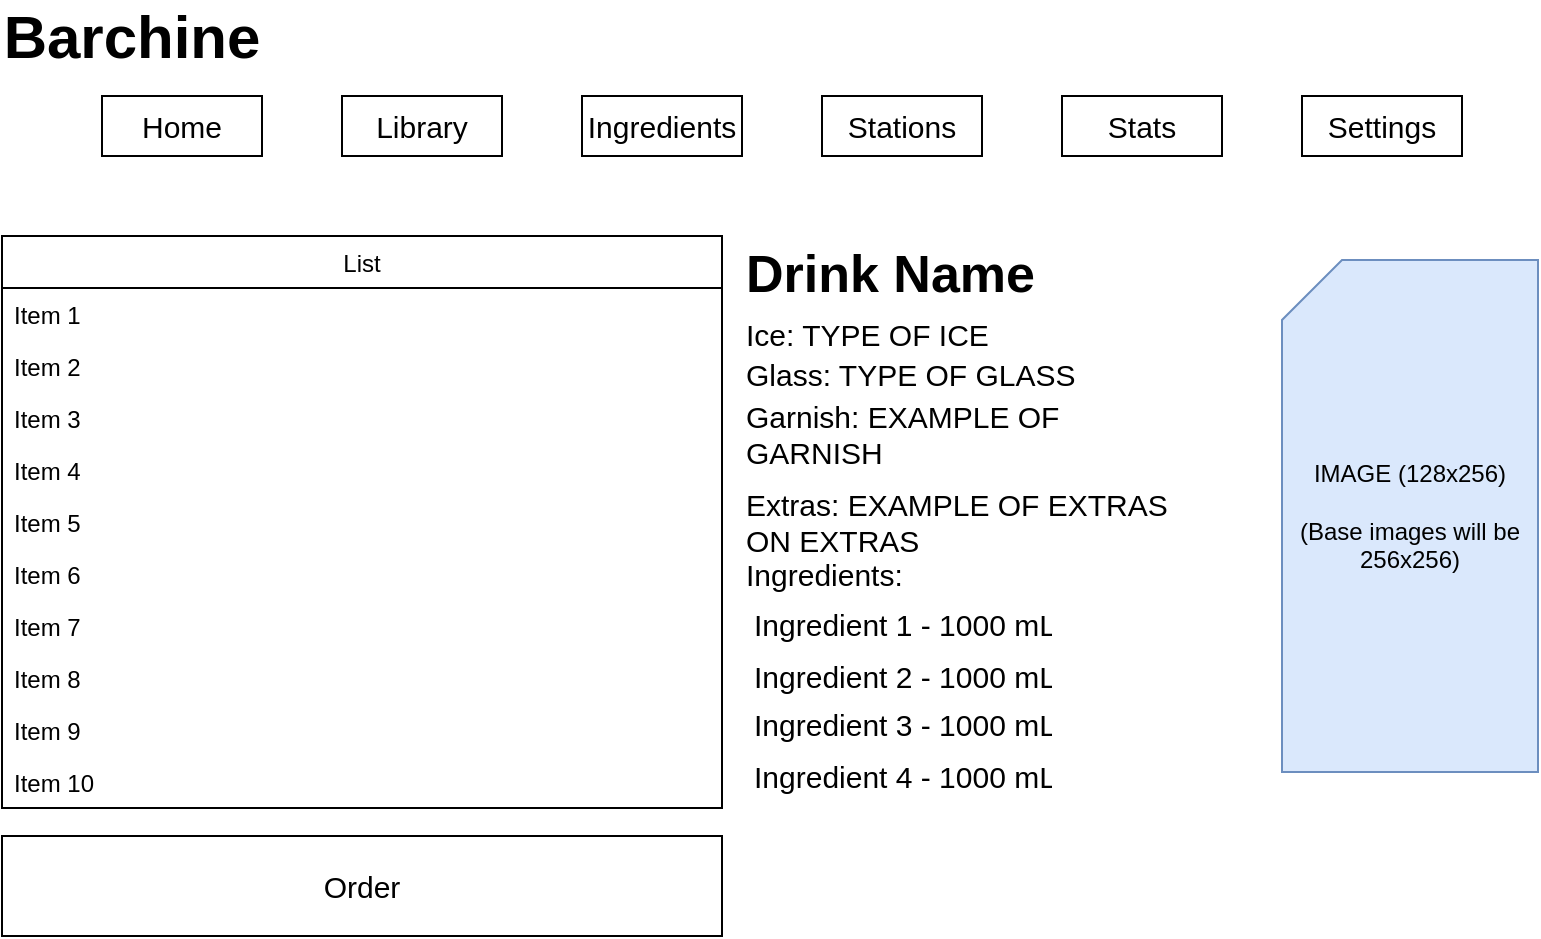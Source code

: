 <mxfile version="12.7.9" type="device" pages="6"><diagram id="kwcYYlRYxVOpN1NC4Rxg" name="Home"><mxGraphModel dx="1408" dy="748" grid="1" gridSize="10" guides="1" tooltips="1" connect="1" arrows="1" fold="1" page="1" pageScale="1" pageWidth="800" pageHeight="480" math="0" shadow="0"><root><mxCell id="0"/><mxCell id="1" parent="0"/><mxCell id="BrBzR4YDBDkdJFky6tnP-1" value="&lt;font style=&quot;font-size: 30px&quot;&gt;&lt;b&gt;Barchine&lt;/b&gt;&lt;/font&gt;" style="text;html=1;strokeColor=none;fillColor=none;align=center;verticalAlign=middle;whiteSpace=wrap;rounded=0;" parent="1" vertex="1"><mxGeometry x="50" y="10" width="50" height="20" as="geometry"/></mxCell><mxCell id="BrBzR4YDBDkdJFky6tnP-3" value="List" style="swimlane;fontStyle=0;childLayout=stackLayout;horizontal=1;startSize=26;fillColor=none;horizontalStack=0;resizeParent=1;resizeParentMax=0;resizeLast=0;collapsible=1;marginBottom=0;swimlaneFillColor=none;align=center;" parent="1" vertex="1"><mxGeometry x="10" y="120" width="360" height="286" as="geometry"/></mxCell><mxCell id="BrBzR4YDBDkdJFky6tnP-4" value="Item 1" style="text;strokeColor=none;fillColor=none;align=left;verticalAlign=top;spacingLeft=4;spacingRight=4;overflow=hidden;rotatable=0;points=[[0,0.5],[1,0.5]];portConstraint=eastwest;" parent="BrBzR4YDBDkdJFky6tnP-3" vertex="1"><mxGeometry y="26" width="360" height="26" as="geometry"/></mxCell><mxCell id="BrBzR4YDBDkdJFky6tnP-5" value="Item 2" style="text;strokeColor=none;fillColor=none;align=left;verticalAlign=top;spacingLeft=4;spacingRight=4;overflow=hidden;rotatable=0;points=[[0,0.5],[1,0.5]];portConstraint=eastwest;" parent="BrBzR4YDBDkdJFky6tnP-3" vertex="1"><mxGeometry y="52" width="360" height="26" as="geometry"/></mxCell><mxCell id="BrBzR4YDBDkdJFky6tnP-6" value="Item 3" style="text;strokeColor=none;fillColor=none;align=left;verticalAlign=top;spacingLeft=4;spacingRight=4;overflow=hidden;rotatable=0;points=[[0,0.5],[1,0.5]];portConstraint=eastwest;" parent="BrBzR4YDBDkdJFky6tnP-3" vertex="1"><mxGeometry y="78" width="360" height="26" as="geometry"/></mxCell><mxCell id="BrBzR4YDBDkdJFky6tnP-20" value="Item 4&#10;" style="text;strokeColor=none;fillColor=none;align=left;verticalAlign=top;spacingLeft=4;spacingRight=4;overflow=hidden;rotatable=0;points=[[0,0.5],[1,0.5]];portConstraint=eastwest;" parent="BrBzR4YDBDkdJFky6tnP-3" vertex="1"><mxGeometry y="104" width="360" height="26" as="geometry"/></mxCell><mxCell id="BrBzR4YDBDkdJFky6tnP-21" value="Item 5" style="text;strokeColor=none;fillColor=none;align=left;verticalAlign=top;spacingLeft=4;spacingRight=4;overflow=hidden;rotatable=0;points=[[0,0.5],[1,0.5]];portConstraint=eastwest;" parent="BrBzR4YDBDkdJFky6tnP-3" vertex="1"><mxGeometry y="130" width="360" height="26" as="geometry"/></mxCell><mxCell id="BrBzR4YDBDkdJFky6tnP-19" value="Item 6" style="text;strokeColor=none;fillColor=none;align=left;verticalAlign=top;spacingLeft=4;spacingRight=4;overflow=hidden;rotatable=0;points=[[0,0.5],[1,0.5]];portConstraint=eastwest;" parent="BrBzR4YDBDkdJFky6tnP-3" vertex="1"><mxGeometry y="156" width="360" height="26" as="geometry"/></mxCell><mxCell id="BrBzR4YDBDkdJFky6tnP-22" value="Item 7" style="text;strokeColor=none;fillColor=none;align=left;verticalAlign=top;spacingLeft=4;spacingRight=4;overflow=hidden;rotatable=0;points=[[0,0.5],[1,0.5]];portConstraint=eastwest;" parent="BrBzR4YDBDkdJFky6tnP-3" vertex="1"><mxGeometry y="182" width="360" height="26" as="geometry"/></mxCell><mxCell id="BrBzR4YDBDkdJFky6tnP-23" value="Item 8" style="text;strokeColor=none;fillColor=none;align=left;verticalAlign=top;spacingLeft=4;spacingRight=4;overflow=hidden;rotatable=0;points=[[0,0.5],[1,0.5]];portConstraint=eastwest;" parent="BrBzR4YDBDkdJFky6tnP-3" vertex="1"><mxGeometry y="208" width="360" height="26" as="geometry"/></mxCell><mxCell id="BrBzR4YDBDkdJFky6tnP-24" value="Item 9" style="text;strokeColor=none;fillColor=none;align=left;verticalAlign=top;spacingLeft=4;spacingRight=4;overflow=hidden;rotatable=0;points=[[0,0.5],[1,0.5]];portConstraint=eastwest;" parent="BrBzR4YDBDkdJFky6tnP-3" vertex="1"><mxGeometry y="234" width="360" height="26" as="geometry"/></mxCell><mxCell id="BrBzR4YDBDkdJFky6tnP-25" value="Item 10" style="text;strokeColor=none;fillColor=none;align=left;verticalAlign=top;spacingLeft=4;spacingRight=4;overflow=hidden;rotatable=0;points=[[0,0.5],[1,0.5]];portConstraint=eastwest;" parent="BrBzR4YDBDkdJFky6tnP-3" vertex="1"><mxGeometry y="260" width="360" height="26" as="geometry"/></mxCell><mxCell id="BrBzR4YDBDkdJFky6tnP-8" value="&lt;font style=&quot;font-size: 15px&quot;&gt;Home&lt;/font&gt;" style="rounded=0;whiteSpace=wrap;html=1;fillColor=none;" parent="1" vertex="1"><mxGeometry x="60" y="50" width="80" height="30" as="geometry"/></mxCell><mxCell id="BrBzR4YDBDkdJFky6tnP-9" value="&lt;font style=&quot;font-size: 15px&quot;&gt;Library&lt;/font&gt;" style="rounded=0;whiteSpace=wrap;html=1;fillColor=none;" parent="1" vertex="1"><mxGeometry x="180" y="50" width="80" height="30" as="geometry"/></mxCell><mxCell id="BrBzR4YDBDkdJFky6tnP-10" value="&lt;font style=&quot;font-size: 15px&quot;&gt;Ingredients&lt;/font&gt;" style="rounded=0;whiteSpace=wrap;html=1;fillColor=none;" parent="1" vertex="1"><mxGeometry x="300" y="50" width="80" height="30" as="geometry"/></mxCell><mxCell id="BrBzR4YDBDkdJFky6tnP-14" value="&lt;font style=&quot;font-size: 15px&quot;&gt;Stations&lt;/font&gt;" style="rounded=0;whiteSpace=wrap;html=1;fillColor=none;" parent="1" vertex="1"><mxGeometry x="420" y="50" width="80" height="30" as="geometry"/></mxCell><mxCell id="BrBzR4YDBDkdJFky6tnP-15" value="&lt;font style=&quot;font-size: 15px&quot;&gt;Stats&lt;/font&gt;" style="rounded=0;whiteSpace=wrap;html=1;fillColor=none;" parent="1" vertex="1"><mxGeometry x="540" y="50" width="80" height="30" as="geometry"/></mxCell><mxCell id="BrBzR4YDBDkdJFky6tnP-16" value="&lt;font style=&quot;font-size: 15px&quot;&gt;Settings&lt;/font&gt;" style="rounded=0;whiteSpace=wrap;html=1;fillColor=none;" parent="1" vertex="1"><mxGeometry x="660" y="50" width="80" height="30" as="geometry"/></mxCell><mxCell id="FBGaNypvfCxiwVaECZKx-1" value="IMAGE (128x256)&lt;br&gt;&lt;br&gt;(Base images will be 256x256)" style="shape=card;whiteSpace=wrap;html=1;fillColor=#dae8fc;align=center;strokeColor=#6c8ebf;" parent="1" vertex="1"><mxGeometry x="650" y="132" width="128" height="256" as="geometry"/></mxCell><mxCell id="FBGaNypvfCxiwVaECZKx-3" value="&lt;font size=&quot;1&quot;&gt;&lt;b style=&quot;font-size: 26px&quot;&gt;Drink Name&lt;/b&gt;&lt;/font&gt;" style="text;html=1;strokeColor=none;fillColor=none;align=left;verticalAlign=middle;whiteSpace=wrap;rounded=0;" parent="1" vertex="1"><mxGeometry x="380" y="119" width="230" height="40" as="geometry"/></mxCell><mxCell id="FBGaNypvfCxiwVaECZKx-5" value="&lt;font style=&quot;font-size: 15px&quot;&gt;Ice: TYPE OF ICE&lt;/font&gt;" style="text;html=1;strokeColor=none;fillColor=none;align=left;verticalAlign=middle;whiteSpace=wrap;rounded=0;" parent="1" vertex="1"><mxGeometry x="380" y="159" width="190" height="20" as="geometry"/></mxCell><mxCell id="FBGaNypvfCxiwVaECZKx-7" value="&lt;font style=&quot;font-size: 15px&quot;&gt;Glass: TYPE OF GLASS&lt;/font&gt;" style="text;html=1;strokeColor=none;fillColor=none;align=left;verticalAlign=middle;whiteSpace=wrap;rounded=0;" parent="1" vertex="1"><mxGeometry x="380" y="179" width="230" height="20" as="geometry"/></mxCell><mxCell id="FBGaNypvfCxiwVaECZKx-8" value="&lt;font style=&quot;font-size: 15px&quot;&gt;Garnish: EXAMPLE OF GARNISH&lt;/font&gt;" style="text;html=1;strokeColor=none;fillColor=none;align=left;verticalAlign=middle;whiteSpace=wrap;rounded=0;" parent="1" vertex="1"><mxGeometry x="380" y="199" width="230" height="40" as="geometry"/></mxCell><mxCell id="FBGaNypvfCxiwVaECZKx-9" value="&lt;font style=&quot;font-size: 15px&quot;&gt;Extras: EXAMPLE OF EXTRAS&lt;br&gt;ON EXTRAS&lt;/font&gt;" style="text;html=1;align=left;" parent="1" vertex="1"><mxGeometry x="380" y="239" width="230" height="40" as="geometry"/></mxCell><mxCell id="8t6kq8XqCbueYNIdNaoL-1" value="&lt;font style=&quot;font-size: 15px&quot;&gt;Ingredients:&lt;/font&gt;" style="text;html=1;strokeColor=none;fillColor=none;align=left;verticalAlign=middle;whiteSpace=wrap;rounded=0;" parent="1" vertex="1"><mxGeometry x="380" y="279" width="120" height="20" as="geometry"/></mxCell><mxCell id="8t6kq8XqCbueYNIdNaoL-3" value="Ingredient 1 - 1000 mL" style="text;strokeColor=none;fillColor=none;align=left;verticalAlign=top;spacingLeft=4;spacingRight=4;overflow=hidden;rotatable=0;points=[[0,0.5],[1,0.5]];portConstraint=eastwest;fontSize=15;" parent="1" vertex="1"><mxGeometry x="380" y="299" width="160" height="26" as="geometry"/></mxCell><mxCell id="8t6kq8XqCbueYNIdNaoL-4" value="Ingredient 2 - 1000 mL" style="text;strokeColor=none;fillColor=none;align=left;verticalAlign=top;spacingLeft=4;spacingRight=4;overflow=hidden;rotatable=0;points=[[0,0.5],[1,0.5]];portConstraint=eastwest;fontSize=15;" parent="1" vertex="1"><mxGeometry x="380" y="325" width="160" height="26" as="geometry"/></mxCell><mxCell id="8t6kq8XqCbueYNIdNaoL-5" value="Ingredient 3 - 1000 mL" style="text;strokeColor=none;fillColor=none;align=left;verticalAlign=top;spacingLeft=4;spacingRight=4;overflow=hidden;rotatable=0;points=[[0,0.5],[1,0.5]];portConstraint=eastwest;fontSize=15;" parent="1" vertex="1"><mxGeometry x="380" y="349" width="160" height="26" as="geometry"/></mxCell><mxCell id="8t6kq8XqCbueYNIdNaoL-6" value="Ingredient 4 - 1000 mL" style="text;strokeColor=none;fillColor=none;align=left;verticalAlign=top;spacingLeft=4;spacingRight=4;overflow=hidden;rotatable=0;points=[[0,0.5],[1,0.5]];portConstraint=eastwest;fontSize=15;" parent="1" vertex="1"><mxGeometry x="380" y="375" width="160" height="26" as="geometry"/></mxCell><mxCell id="vg3W8H2SAMMJJv4kiuxV-1" value="&lt;font style=&quot;font-size: 15px&quot;&gt;Order&lt;/font&gt;" style="rounded=0;whiteSpace=wrap;html=1;fillColor=none;" vertex="1" parent="1"><mxGeometry x="10" y="420" width="360" height="50" as="geometry"/></mxCell></root></mxGraphModel></diagram><diagram name="Library" id="1JJeOGKTETN2ur-HUY-M"><mxGraphModel dx="1408" dy="748" grid="1" gridSize="10" guides="1" tooltips="1" connect="1" arrows="1" fold="1" page="1" pageScale="1" pageWidth="800" pageHeight="480" math="0" shadow="0"><root><mxCell id="rVrvOA7Yu-DgCyuyiEMi-0"/><mxCell id="rVrvOA7Yu-DgCyuyiEMi-1" parent="rVrvOA7Yu-DgCyuyiEMi-0"/><mxCell id="rVrvOA7Yu-DgCyuyiEMi-2" value="&lt;font style=&quot;font-size: 30px&quot;&gt;&lt;b&gt;Barchine&lt;/b&gt;&lt;/font&gt;" style="text;html=1;strokeColor=none;fillColor=none;align=center;verticalAlign=middle;whiteSpace=wrap;rounded=0;" parent="rVrvOA7Yu-DgCyuyiEMi-1" vertex="1"><mxGeometry x="50" y="10" width="40" height="20" as="geometry"/></mxCell><mxCell id="rVrvOA7Yu-DgCyuyiEMi-14" value="HOME" style="rounded=0;whiteSpace=wrap;html=1;fillColor=none;" parent="rVrvOA7Yu-DgCyuyiEMi-1" vertex="1"><mxGeometry x="60" y="50" width="80" height="30" as="geometry"/></mxCell><mxCell id="rVrvOA7Yu-DgCyuyiEMi-15" value="Library" style="rounded=0;whiteSpace=wrap;html=1;fillColor=none;" parent="rVrvOA7Yu-DgCyuyiEMi-1" vertex="1"><mxGeometry x="180" y="50" width="80" height="30" as="geometry"/></mxCell><mxCell id="rVrvOA7Yu-DgCyuyiEMi-16" value="Ingredients" style="rounded=0;whiteSpace=wrap;html=1;fillColor=none;" parent="rVrvOA7Yu-DgCyuyiEMi-1" vertex="1"><mxGeometry x="300" y="50" width="80" height="30" as="geometry"/></mxCell><mxCell id="rVrvOA7Yu-DgCyuyiEMi-17" value="Stations" style="rounded=0;whiteSpace=wrap;html=1;fillColor=none;" parent="rVrvOA7Yu-DgCyuyiEMi-1" vertex="1"><mxGeometry x="420" y="50" width="80" height="30" as="geometry"/></mxCell><mxCell id="rVrvOA7Yu-DgCyuyiEMi-18" value="Stats" style="rounded=0;whiteSpace=wrap;html=1;fillColor=none;" parent="rVrvOA7Yu-DgCyuyiEMi-1" vertex="1"><mxGeometry x="540" y="50" width="80" height="30" as="geometry"/></mxCell><mxCell id="rVrvOA7Yu-DgCyuyiEMi-19" value="Settings" style="rounded=0;whiteSpace=wrap;html=1;fillColor=none;" parent="rVrvOA7Yu-DgCyuyiEMi-1" vertex="1"><mxGeometry x="660" y="50" width="80" height="30" as="geometry"/></mxCell><mxCell id="vHeAbhznCtn1NDQPOR8C-0" value="List" style="swimlane;fontStyle=0;childLayout=stackLayout;horizontal=1;startSize=26;fillColor=none;horizontalStack=0;resizeParent=1;resizeParentMax=0;resizeLast=0;collapsible=1;marginBottom=0;swimlaneFillColor=none;align=center;" vertex="1" parent="rVrvOA7Yu-DgCyuyiEMi-1"><mxGeometry x="10" y="120" width="360" height="286" as="geometry"/></mxCell><mxCell id="vHeAbhznCtn1NDQPOR8C-1" value="Item 1" style="text;strokeColor=none;fillColor=none;align=left;verticalAlign=top;spacingLeft=4;spacingRight=4;overflow=hidden;rotatable=0;points=[[0,0.5],[1,0.5]];portConstraint=eastwest;" vertex="1" parent="vHeAbhznCtn1NDQPOR8C-0"><mxGeometry y="26" width="360" height="26" as="geometry"/></mxCell><mxCell id="vHeAbhznCtn1NDQPOR8C-2" value="Item 2" style="text;strokeColor=none;fillColor=none;align=left;verticalAlign=top;spacingLeft=4;spacingRight=4;overflow=hidden;rotatable=0;points=[[0,0.5],[1,0.5]];portConstraint=eastwest;" vertex="1" parent="vHeAbhznCtn1NDQPOR8C-0"><mxGeometry y="52" width="360" height="26" as="geometry"/></mxCell><mxCell id="vHeAbhznCtn1NDQPOR8C-3" value="Item 3" style="text;strokeColor=none;fillColor=none;align=left;verticalAlign=top;spacingLeft=4;spacingRight=4;overflow=hidden;rotatable=0;points=[[0,0.5],[1,0.5]];portConstraint=eastwest;" vertex="1" parent="vHeAbhznCtn1NDQPOR8C-0"><mxGeometry y="78" width="360" height="26" as="geometry"/></mxCell><mxCell id="vHeAbhznCtn1NDQPOR8C-4" value="Item 4&#10;" style="text;strokeColor=none;fillColor=none;align=left;verticalAlign=top;spacingLeft=4;spacingRight=4;overflow=hidden;rotatable=0;points=[[0,0.5],[1,0.5]];portConstraint=eastwest;" vertex="1" parent="vHeAbhznCtn1NDQPOR8C-0"><mxGeometry y="104" width="360" height="26" as="geometry"/></mxCell><mxCell id="vHeAbhznCtn1NDQPOR8C-5" value="Item 5" style="text;strokeColor=none;fillColor=none;align=left;verticalAlign=top;spacingLeft=4;spacingRight=4;overflow=hidden;rotatable=0;points=[[0,0.5],[1,0.5]];portConstraint=eastwest;" vertex="1" parent="vHeAbhznCtn1NDQPOR8C-0"><mxGeometry y="130" width="360" height="26" as="geometry"/></mxCell><mxCell id="vHeAbhznCtn1NDQPOR8C-6" value="Item 6" style="text;strokeColor=none;fillColor=none;align=left;verticalAlign=top;spacingLeft=4;spacingRight=4;overflow=hidden;rotatable=0;points=[[0,0.5],[1,0.5]];portConstraint=eastwest;" vertex="1" parent="vHeAbhznCtn1NDQPOR8C-0"><mxGeometry y="156" width="360" height="26" as="geometry"/></mxCell><mxCell id="vHeAbhznCtn1NDQPOR8C-7" value="Item 7" style="text;strokeColor=none;fillColor=none;align=left;verticalAlign=top;spacingLeft=4;spacingRight=4;overflow=hidden;rotatable=0;points=[[0,0.5],[1,0.5]];portConstraint=eastwest;" vertex="1" parent="vHeAbhznCtn1NDQPOR8C-0"><mxGeometry y="182" width="360" height="26" as="geometry"/></mxCell><mxCell id="vHeAbhznCtn1NDQPOR8C-8" value="Item 8" style="text;strokeColor=none;fillColor=none;align=left;verticalAlign=top;spacingLeft=4;spacingRight=4;overflow=hidden;rotatable=0;points=[[0,0.5],[1,0.5]];portConstraint=eastwest;" vertex="1" parent="vHeAbhznCtn1NDQPOR8C-0"><mxGeometry y="208" width="360" height="26" as="geometry"/></mxCell><mxCell id="vHeAbhznCtn1NDQPOR8C-9" value="Item 9" style="text;strokeColor=none;fillColor=none;align=left;verticalAlign=top;spacingLeft=4;spacingRight=4;overflow=hidden;rotatable=0;points=[[0,0.5],[1,0.5]];portConstraint=eastwest;" vertex="1" parent="vHeAbhznCtn1NDQPOR8C-0"><mxGeometry y="234" width="360" height="26" as="geometry"/></mxCell><mxCell id="vHeAbhznCtn1NDQPOR8C-10" value="Item 10" style="text;strokeColor=none;fillColor=none;align=left;verticalAlign=top;spacingLeft=4;spacingRight=4;overflow=hidden;rotatable=0;points=[[0,0.5],[1,0.5]];portConstraint=eastwest;" vertex="1" parent="vHeAbhznCtn1NDQPOR8C-0"><mxGeometry y="260" width="360" height="26" as="geometry"/></mxCell><mxCell id="zpeqRBucw9gMB3qGu5f5-0" value="IMAGE (128x256)&lt;br&gt;&lt;br&gt;(Base images will be 256x256)" style="shape=card;whiteSpace=wrap;html=1;fillColor=#dae8fc;align=center;strokeColor=#6c8ebf;" vertex="1" parent="rVrvOA7Yu-DgCyuyiEMi-1"><mxGeometry x="650" y="132" width="128" height="256" as="geometry"/></mxCell><mxCell id="zpeqRBucw9gMB3qGu5f5-1" value="&lt;font size=&quot;1&quot;&gt;&lt;b style=&quot;font-size: 26px&quot;&gt;Drink Name&lt;/b&gt;&lt;/font&gt;" style="text;html=1;strokeColor=none;fillColor=none;align=left;verticalAlign=middle;whiteSpace=wrap;rounded=0;" vertex="1" parent="rVrvOA7Yu-DgCyuyiEMi-1"><mxGeometry x="380" y="119" width="230" height="40" as="geometry"/></mxCell><mxCell id="zpeqRBucw9gMB3qGu5f5-2" value="&lt;font style=&quot;font-size: 15px&quot;&gt;Ice: TYPE OF ICE&lt;/font&gt;" style="text;html=1;strokeColor=none;fillColor=none;align=left;verticalAlign=middle;whiteSpace=wrap;rounded=0;" vertex="1" parent="rVrvOA7Yu-DgCyuyiEMi-1"><mxGeometry x="380" y="159" width="190" height="20" as="geometry"/></mxCell><mxCell id="zpeqRBucw9gMB3qGu5f5-3" value="&lt;font style=&quot;font-size: 15px&quot;&gt;Glass: TYPE OF GLASS&lt;/font&gt;" style="text;html=1;strokeColor=none;fillColor=none;align=left;verticalAlign=middle;whiteSpace=wrap;rounded=0;" vertex="1" parent="rVrvOA7Yu-DgCyuyiEMi-1"><mxGeometry x="380" y="179" width="230" height="20" as="geometry"/></mxCell><mxCell id="zpeqRBucw9gMB3qGu5f5-4" value="&lt;font style=&quot;font-size: 15px&quot;&gt;Garnish: EXAMPLE OF GARNISH&lt;/font&gt;" style="text;html=1;strokeColor=none;fillColor=none;align=left;verticalAlign=middle;whiteSpace=wrap;rounded=0;" vertex="1" parent="rVrvOA7Yu-DgCyuyiEMi-1"><mxGeometry x="380" y="199" width="230" height="40" as="geometry"/></mxCell><mxCell id="zpeqRBucw9gMB3qGu5f5-5" value="&lt;font style=&quot;font-size: 15px&quot;&gt;Extras: EXAMPLE OF EXTRAS&lt;br&gt;ON EXTRAS&lt;/font&gt;" style="text;html=1;align=left;" vertex="1" parent="rVrvOA7Yu-DgCyuyiEMi-1"><mxGeometry x="380" y="239" width="230" height="40" as="geometry"/></mxCell><mxCell id="zpeqRBucw9gMB3qGu5f5-6" value="&lt;font style=&quot;font-size: 15px&quot;&gt;Ingredients:&lt;/font&gt;" style="text;html=1;strokeColor=none;fillColor=none;align=left;verticalAlign=middle;whiteSpace=wrap;rounded=0;" vertex="1" parent="rVrvOA7Yu-DgCyuyiEMi-1"><mxGeometry x="380" y="279" width="120" height="20" as="geometry"/></mxCell><mxCell id="zpeqRBucw9gMB3qGu5f5-7" value="Ingredient 1 - 1000 mL" style="text;strokeColor=none;fillColor=none;align=left;verticalAlign=top;spacingLeft=4;spacingRight=4;overflow=hidden;rotatable=0;points=[[0,0.5],[1,0.5]];portConstraint=eastwest;fontSize=15;" vertex="1" parent="rVrvOA7Yu-DgCyuyiEMi-1"><mxGeometry x="380" y="299" width="160" height="26" as="geometry"/></mxCell><mxCell id="zpeqRBucw9gMB3qGu5f5-8" value="Ingredient 2 - 1000 mL" style="text;strokeColor=none;fillColor=none;align=left;verticalAlign=top;spacingLeft=4;spacingRight=4;overflow=hidden;rotatable=0;points=[[0,0.5],[1,0.5]];portConstraint=eastwest;fontSize=15;" vertex="1" parent="rVrvOA7Yu-DgCyuyiEMi-1"><mxGeometry x="380" y="325" width="160" height="26" as="geometry"/></mxCell><mxCell id="zpeqRBucw9gMB3qGu5f5-9" value="Ingredient 3 - 1000 mL" style="text;strokeColor=none;fillColor=none;align=left;verticalAlign=top;spacingLeft=4;spacingRight=4;overflow=hidden;rotatable=0;points=[[0,0.5],[1,0.5]];portConstraint=eastwest;fontSize=15;" vertex="1" parent="rVrvOA7Yu-DgCyuyiEMi-1"><mxGeometry x="380" y="349" width="160" height="26" as="geometry"/></mxCell><mxCell id="zpeqRBucw9gMB3qGu5f5-10" value="Ingredient 4 - 1000 mL" style="text;strokeColor=none;fillColor=none;align=left;verticalAlign=top;spacingLeft=4;spacingRight=4;overflow=hidden;rotatable=0;points=[[0,0.5],[1,0.5]];portConstraint=eastwest;fontSize=15;" vertex="1" parent="rVrvOA7Yu-DgCyuyiEMi-1"><mxGeometry x="380" y="375" width="160" height="26" as="geometry"/></mxCell><mxCell id="z3bfcKimAazCIckXxu5y-0" value="&lt;font style=&quot;font-size: 15px&quot;&gt;Edit&lt;/font&gt;" style="rounded=0;whiteSpace=wrap;html=1;fillColor=none;" vertex="1" parent="rVrvOA7Yu-DgCyuyiEMi-1"><mxGeometry x="306" y="420" width="190" height="50" as="geometry"/></mxCell><mxCell id="z3bfcKimAazCIckXxu5y-1" value="&lt;font style=&quot;font-size: 15px&quot;&gt;Delete&lt;/font&gt;" style="rounded=0;whiteSpace=wrap;html=1;fillColor=none;" vertex="1" parent="rVrvOA7Yu-DgCyuyiEMi-1"><mxGeometry x="514" y="420" width="190" height="50" as="geometry"/></mxCell><mxCell id="z3bfcKimAazCIckXxu5y-2" value="&lt;font style=&quot;font-size: 15px&quot;&gt;Add&lt;/font&gt;" style="rounded=0;whiteSpace=wrap;html=1;fillColor=none;" vertex="1" parent="rVrvOA7Yu-DgCyuyiEMi-1"><mxGeometry x="96" y="420" width="190" height="50" as="geometry"/></mxCell></root></mxGraphModel></diagram><diagram name="Ingredients" id="3hgk978G_X2NFXatHR9A"><mxGraphModel dx="1408" dy="748" grid="1" gridSize="10" guides="1" tooltips="1" connect="1" arrows="1" fold="1" page="1" pageScale="1" pageWidth="800" pageHeight="480" math="0" shadow="0"><root><mxCell id="IbkshVKnZa7iG5KbtuZ6-0"/><mxCell id="IbkshVKnZa7iG5KbtuZ6-1" parent="IbkshVKnZa7iG5KbtuZ6-0"/><mxCell id="IbkshVKnZa7iG5KbtuZ6-2" value="&lt;font style=&quot;font-size: 30px&quot;&gt;&lt;b&gt;Barchine&lt;/b&gt;&lt;/font&gt;" style="text;html=1;strokeColor=none;fillColor=none;align=center;verticalAlign=middle;whiteSpace=wrap;rounded=0;" parent="IbkshVKnZa7iG5KbtuZ6-1" vertex="1"><mxGeometry x="50" y="10" width="40" height="20" as="geometry"/></mxCell><mxCell id="IbkshVKnZa7iG5KbtuZ6-14" value="HOME" style="rounded=0;whiteSpace=wrap;html=1;fillColor=none;" parent="IbkshVKnZa7iG5KbtuZ6-1" vertex="1"><mxGeometry x="60" y="50" width="80" height="30" as="geometry"/></mxCell><mxCell id="IbkshVKnZa7iG5KbtuZ6-15" value="Library" style="rounded=0;whiteSpace=wrap;html=1;fillColor=none;" parent="IbkshVKnZa7iG5KbtuZ6-1" vertex="1"><mxGeometry x="180" y="50" width="80" height="30" as="geometry"/></mxCell><mxCell id="IbkshVKnZa7iG5KbtuZ6-16" value="Ingredients" style="rounded=0;whiteSpace=wrap;html=1;fillColor=none;" parent="IbkshVKnZa7iG5KbtuZ6-1" vertex="1"><mxGeometry x="300" y="50" width="80" height="30" as="geometry"/></mxCell><mxCell id="IbkshVKnZa7iG5KbtuZ6-17" value="Stations" style="rounded=0;whiteSpace=wrap;html=1;fillColor=none;" parent="IbkshVKnZa7iG5KbtuZ6-1" vertex="1"><mxGeometry x="420" y="50" width="80" height="30" as="geometry"/></mxCell><mxCell id="IbkshVKnZa7iG5KbtuZ6-18" value="Stats" style="rounded=0;whiteSpace=wrap;html=1;fillColor=none;" parent="IbkshVKnZa7iG5KbtuZ6-1" vertex="1"><mxGeometry x="540" y="50" width="80" height="30" as="geometry"/></mxCell><mxCell id="IbkshVKnZa7iG5KbtuZ6-19" value="Settings" style="rounded=0;whiteSpace=wrap;html=1;fillColor=none;" parent="IbkshVKnZa7iG5KbtuZ6-1" vertex="1"><mxGeometry x="660" y="50" width="80" height="30" as="geometry"/></mxCell><mxCell id="JgZ9-LsShQlR9HxMrK0k-0" value="List" style="swimlane;fontStyle=0;childLayout=stackLayout;horizontal=1;startSize=26;fillColor=none;horizontalStack=0;resizeParent=1;resizeParentMax=0;resizeLast=0;collapsible=1;marginBottom=0;swimlaneFillColor=none;align=center;" vertex="1" parent="IbkshVKnZa7iG5KbtuZ6-1"><mxGeometry x="10" y="120" width="360" height="286" as="geometry"/></mxCell><mxCell id="JgZ9-LsShQlR9HxMrK0k-1" value="Item 1" style="text;strokeColor=none;fillColor=none;align=left;verticalAlign=top;spacingLeft=4;spacingRight=4;overflow=hidden;rotatable=0;points=[[0,0.5],[1,0.5]];portConstraint=eastwest;" vertex="1" parent="JgZ9-LsShQlR9HxMrK0k-0"><mxGeometry y="26" width="360" height="26" as="geometry"/></mxCell><mxCell id="JgZ9-LsShQlR9HxMrK0k-2" value="Item 2" style="text;strokeColor=none;fillColor=none;align=left;verticalAlign=top;spacingLeft=4;spacingRight=4;overflow=hidden;rotatable=0;points=[[0,0.5],[1,0.5]];portConstraint=eastwest;" vertex="1" parent="JgZ9-LsShQlR9HxMrK0k-0"><mxGeometry y="52" width="360" height="26" as="geometry"/></mxCell><mxCell id="JgZ9-LsShQlR9HxMrK0k-3" value="Item 3" style="text;strokeColor=none;fillColor=none;align=left;verticalAlign=top;spacingLeft=4;spacingRight=4;overflow=hidden;rotatable=0;points=[[0,0.5],[1,0.5]];portConstraint=eastwest;" vertex="1" parent="JgZ9-LsShQlR9HxMrK0k-0"><mxGeometry y="78" width="360" height="26" as="geometry"/></mxCell><mxCell id="JgZ9-LsShQlR9HxMrK0k-4" value="Item 4&#10;" style="text;strokeColor=none;fillColor=none;align=left;verticalAlign=top;spacingLeft=4;spacingRight=4;overflow=hidden;rotatable=0;points=[[0,0.5],[1,0.5]];portConstraint=eastwest;" vertex="1" parent="JgZ9-LsShQlR9HxMrK0k-0"><mxGeometry y="104" width="360" height="26" as="geometry"/></mxCell><mxCell id="JgZ9-LsShQlR9HxMrK0k-5" value="Item 5" style="text;strokeColor=none;fillColor=none;align=left;verticalAlign=top;spacingLeft=4;spacingRight=4;overflow=hidden;rotatable=0;points=[[0,0.5],[1,0.5]];portConstraint=eastwest;" vertex="1" parent="JgZ9-LsShQlR9HxMrK0k-0"><mxGeometry y="130" width="360" height="26" as="geometry"/></mxCell><mxCell id="JgZ9-LsShQlR9HxMrK0k-6" value="Item 6" style="text;strokeColor=none;fillColor=none;align=left;verticalAlign=top;spacingLeft=4;spacingRight=4;overflow=hidden;rotatable=0;points=[[0,0.5],[1,0.5]];portConstraint=eastwest;" vertex="1" parent="JgZ9-LsShQlR9HxMrK0k-0"><mxGeometry y="156" width="360" height="26" as="geometry"/></mxCell><mxCell id="JgZ9-LsShQlR9HxMrK0k-7" value="Item 7" style="text;strokeColor=none;fillColor=none;align=left;verticalAlign=top;spacingLeft=4;spacingRight=4;overflow=hidden;rotatable=0;points=[[0,0.5],[1,0.5]];portConstraint=eastwest;" vertex="1" parent="JgZ9-LsShQlR9HxMrK0k-0"><mxGeometry y="182" width="360" height="26" as="geometry"/></mxCell><mxCell id="JgZ9-LsShQlR9HxMrK0k-8" value="Item 8" style="text;strokeColor=none;fillColor=none;align=left;verticalAlign=top;spacingLeft=4;spacingRight=4;overflow=hidden;rotatable=0;points=[[0,0.5],[1,0.5]];portConstraint=eastwest;" vertex="1" parent="JgZ9-LsShQlR9HxMrK0k-0"><mxGeometry y="208" width="360" height="26" as="geometry"/></mxCell><mxCell id="JgZ9-LsShQlR9HxMrK0k-9" value="Item 9" style="text;strokeColor=none;fillColor=none;align=left;verticalAlign=top;spacingLeft=4;spacingRight=4;overflow=hidden;rotatable=0;points=[[0,0.5],[1,0.5]];portConstraint=eastwest;" vertex="1" parent="JgZ9-LsShQlR9HxMrK0k-0"><mxGeometry y="234" width="360" height="26" as="geometry"/></mxCell><mxCell id="JgZ9-LsShQlR9HxMrK0k-10" value="Item 10" style="text;strokeColor=none;fillColor=none;align=left;verticalAlign=top;spacingLeft=4;spacingRight=4;overflow=hidden;rotatable=0;points=[[0,0.5],[1,0.5]];portConstraint=eastwest;" vertex="1" parent="JgZ9-LsShQlR9HxMrK0k-0"><mxGeometry y="260" width="360" height="26" as="geometry"/></mxCell><mxCell id="JgZ9-LsShQlR9HxMrK0k-12" value="&lt;font size=&quot;1&quot;&gt;&lt;b style=&quot;font-size: 26px&quot;&gt;Ingredient Name&lt;/b&gt;&lt;/font&gt;" style="text;html=1;strokeColor=none;fillColor=none;align=left;verticalAlign=middle;whiteSpace=wrap;rounded=0;" vertex="1" parent="IbkshVKnZa7iG5KbtuZ6-1"><mxGeometry x="380" y="119" width="230" height="40" as="geometry"/></mxCell><mxCell id="JgZ9-LsShQlR9HxMrK0k-13" value="&lt;font style=&quot;font-size: 20px&quot;&gt;Family: FAMILY TYPE&lt;/font&gt;" style="text;html=1;strokeColor=none;fillColor=none;align=left;verticalAlign=middle;whiteSpace=wrap;rounded=0;" vertex="1" parent="IbkshVKnZa7iG5KbtuZ6-1"><mxGeometry x="380" y="170" width="210" height="21" as="geometry"/></mxCell><mxCell id="JgZ9-LsShQlR9HxMrK0k-14" value="&lt;font style=&quot;font-size: 20px&quot;&gt;Base: TYPE OF BASE&lt;/font&gt;" style="text;html=1;strokeColor=none;fillColor=none;align=left;verticalAlign=middle;whiteSpace=wrap;rounded=0;" vertex="1" parent="IbkshVKnZa7iG5KbtuZ6-1"><mxGeometry x="380" y="210" width="230" height="20" as="geometry"/></mxCell><mxCell id="JgZ9-LsShQlR9HxMrK0k-22" value="&lt;font style=&quot;font-size: 15px&quot;&gt;Edit&lt;/font&gt;" style="rounded=0;whiteSpace=wrap;html=1;fillColor=none;" vertex="1" parent="IbkshVKnZa7iG5KbtuZ6-1"><mxGeometry x="306" y="420" width="190" height="50" as="geometry"/></mxCell><mxCell id="JgZ9-LsShQlR9HxMrK0k-23" value="&lt;font style=&quot;font-size: 15px&quot;&gt;Delete&lt;/font&gt;" style="rounded=0;whiteSpace=wrap;html=1;fillColor=none;" vertex="1" parent="IbkshVKnZa7iG5KbtuZ6-1"><mxGeometry x="514" y="420" width="190" height="50" as="geometry"/></mxCell><mxCell id="JgZ9-LsShQlR9HxMrK0k-24" value="&lt;font style=&quot;font-size: 15px&quot;&gt;Add&lt;/font&gt;" style="rounded=0;whiteSpace=wrap;html=1;fillColor=none;" vertex="1" parent="IbkshVKnZa7iG5KbtuZ6-1"><mxGeometry x="96" y="420" width="190" height="50" as="geometry"/></mxCell><mxCell id="JgZ9-LsShQlR9HxMrK0k-25" value="&lt;font style=&quot;font-size: 20px&quot;&gt;Starting Volume: XXXX mL&lt;/font&gt;" style="text;html=1;strokeColor=none;fillColor=none;align=left;verticalAlign=middle;whiteSpace=wrap;rounded=0;" vertex="1" parent="IbkshVKnZa7iG5KbtuZ6-1"><mxGeometry x="380" y="248" width="260" height="30" as="geometry"/></mxCell><mxCell id="JgZ9-LsShQlR9HxMrK0k-26" value="&lt;font style=&quot;font-size: 20px&quot;&gt;Current Volume: XXXX mL&lt;/font&gt;" style="text;html=1;strokeColor=none;fillColor=none;align=left;verticalAlign=middle;whiteSpace=wrap;rounded=0;" vertex="1" parent="IbkshVKnZa7iG5KbtuZ6-1"><mxGeometry x="380" y="290" width="250" height="30" as="geometry"/></mxCell></root></mxGraphModel></diagram><diagram name="Stations" id="1inYgV2rrsqsP4M5aTfe"><mxGraphModel dx="1408" dy="748" grid="1" gridSize="10" guides="1" tooltips="1" connect="1" arrows="1" fold="1" page="1" pageScale="1" pageWidth="800" pageHeight="480" math="0" shadow="0"><root><mxCell id="9giTLYnz1WvAm_0o4Ro_-0"/><mxCell id="9giTLYnz1WvAm_0o4Ro_-1" parent="9giTLYnz1WvAm_0o4Ro_-0"/><mxCell id="9giTLYnz1WvAm_0o4Ro_-2" value="&lt;font style=&quot;font-size: 30px&quot;&gt;&lt;b&gt;Barchine&lt;/b&gt;&lt;/font&gt;" style="text;html=1;strokeColor=none;fillColor=none;align=center;verticalAlign=middle;whiteSpace=wrap;rounded=0;" parent="9giTLYnz1WvAm_0o4Ro_-1" vertex="1"><mxGeometry x="50" y="10" width="40" height="20" as="geometry"/></mxCell><mxCell id="9giTLYnz1WvAm_0o4Ro_-14" value="HOME" style="rounded=0;whiteSpace=wrap;html=1;fillColor=none;" parent="9giTLYnz1WvAm_0o4Ro_-1" vertex="1"><mxGeometry x="60" y="50" width="80" height="30" as="geometry"/></mxCell><mxCell id="9giTLYnz1WvAm_0o4Ro_-15" value="Library" style="rounded=0;whiteSpace=wrap;html=1;fillColor=none;" parent="9giTLYnz1WvAm_0o4Ro_-1" vertex="1"><mxGeometry x="180" y="50" width="80" height="30" as="geometry"/></mxCell><mxCell id="9giTLYnz1WvAm_0o4Ro_-16" value="Ingredients" style="rounded=0;whiteSpace=wrap;html=1;fillColor=none;" parent="9giTLYnz1WvAm_0o4Ro_-1" vertex="1"><mxGeometry x="300" y="50" width="80" height="30" as="geometry"/></mxCell><mxCell id="9giTLYnz1WvAm_0o4Ro_-17" value="Stations" style="rounded=0;whiteSpace=wrap;html=1;fillColor=none;" parent="9giTLYnz1WvAm_0o4Ro_-1" vertex="1"><mxGeometry x="420" y="50" width="80" height="30" as="geometry"/></mxCell><mxCell id="9giTLYnz1WvAm_0o4Ro_-18" value="Stats" style="rounded=0;whiteSpace=wrap;html=1;fillColor=none;" parent="9giTLYnz1WvAm_0o4Ro_-1" vertex="1"><mxGeometry x="540" y="50" width="80" height="30" as="geometry"/></mxCell><mxCell id="9giTLYnz1WvAm_0o4Ro_-19" value="Settings" style="rounded=0;whiteSpace=wrap;html=1;fillColor=none;" parent="9giTLYnz1WvAm_0o4Ro_-1" vertex="1"><mxGeometry x="660" y="50" width="80" height="30" as="geometry"/></mxCell><mxCell id="q-SWonYrdbbd__POoxCB-0" value="" style="rounded=1;whiteSpace=wrap;html=1;" vertex="1" parent="9giTLYnz1WvAm_0o4Ro_-1"><mxGeometry x="70" y="160" width="50" height="200" as="geometry"/></mxCell><mxCell id="q-SWonYrdbbd__POoxCB-1" value="" style="rounded=1;whiteSpace=wrap;html=1;" vertex="1" parent="9giTLYnz1WvAm_0o4Ro_-1"><mxGeometry x="140" y="160" width="50" height="200" as="geometry"/></mxCell><mxCell id="q-SWonYrdbbd__POoxCB-2" value="" style="rounded=1;whiteSpace=wrap;html=1;" vertex="1" parent="9giTLYnz1WvAm_0o4Ro_-1"><mxGeometry x="210" y="160" width="50" height="200" as="geometry"/></mxCell><mxCell id="q-SWonYrdbbd__POoxCB-3" value="" style="rounded=1;whiteSpace=wrap;html=1;" vertex="1" parent="9giTLYnz1WvAm_0o4Ro_-1"><mxGeometry x="280" y="160" width="50" height="200" as="geometry"/></mxCell><mxCell id="q-SWonYrdbbd__POoxCB-4" value="" style="rounded=1;whiteSpace=wrap;html=1;" vertex="1" parent="9giTLYnz1WvAm_0o4Ro_-1"><mxGeometry x="350" y="160" width="50" height="200" as="geometry"/></mxCell><mxCell id="q-SWonYrdbbd__POoxCB-5" value="" style="rounded=1;whiteSpace=wrap;html=1;" vertex="1" parent="9giTLYnz1WvAm_0o4Ro_-1"><mxGeometry x="420" y="160" width="50" height="200" as="geometry"/></mxCell><mxCell id="q-SWonYrdbbd__POoxCB-6" value="" style="rounded=1;whiteSpace=wrap;html=1;" vertex="1" parent="9giTLYnz1WvAm_0o4Ro_-1"><mxGeometry x="490" y="160" width="50" height="200" as="geometry"/></mxCell><mxCell id="q-SWonYrdbbd__POoxCB-7" value="" style="rounded=1;whiteSpace=wrap;html=1;" vertex="1" parent="9giTLYnz1WvAm_0o4Ro_-1"><mxGeometry x="560" y="160" width="50" height="200" as="geometry"/></mxCell><mxCell id="q-SWonYrdbbd__POoxCB-8" value="" style="rounded=1;whiteSpace=wrap;html=1;" vertex="1" parent="9giTLYnz1WvAm_0o4Ro_-1"><mxGeometry x="620" y="160" width="50" height="200" as="geometry"/></mxCell><mxCell id="q-SWonYrdbbd__POoxCB-9" value="" style="rounded=1;whiteSpace=wrap;html=1;" vertex="1" parent="9giTLYnz1WvAm_0o4Ro_-1"><mxGeometry x="690" y="160" width="50" height="200" as="geometry"/></mxCell><mxCell id="q-SWonYrdbbd__POoxCB-10" value="100%" style="text;html=1;strokeColor=none;fillColor=none;align=center;verticalAlign=middle;whiteSpace=wrap;rounded=0;" vertex="1" parent="9giTLYnz1WvAm_0o4Ro_-1"><mxGeometry x="20" y="160" width="40" height="20" as="geometry"/></mxCell><mxCell id="q-SWonYrdbbd__POoxCB-11" value="" style="endArrow=none;html=1;" edge="1" parent="9giTLYnz1WvAm_0o4Ro_-1"><mxGeometry width="50" height="50" relative="1" as="geometry"><mxPoint x="40" y="340" as="sourcePoint"/><mxPoint x="39.5" y="180" as="targetPoint"/></mxGeometry></mxCell><mxCell id="q-SWonYrdbbd__POoxCB-12" value="0%" style="text;html=1;strokeColor=none;fillColor=none;align=center;verticalAlign=middle;whiteSpace=wrap;rounded=0;" vertex="1" parent="9giTLYnz1WvAm_0o4Ro_-1"><mxGeometry x="20" y="340" width="40" height="20" as="geometry"/></mxCell><mxCell id="q-SWonYrdbbd__POoxCB-13" value="&lt;font style=&quot;font-size: 15px&quot;&gt;Station&lt;/font&gt;" style="text;html=1;strokeColor=none;fillColor=none;align=center;verticalAlign=middle;whiteSpace=wrap;rounded=0;" vertex="1" parent="9giTLYnz1WvAm_0o4Ro_-1"><mxGeometry x="10" y="130" width="40" height="20" as="geometry"/></mxCell><mxCell id="q-SWonYrdbbd__POoxCB-15" value="&lt;font style=&quot;font-size: 20px&quot;&gt;1&lt;/font&gt;" style="text;html=1;strokeColor=none;fillColor=none;align=center;verticalAlign=middle;whiteSpace=wrap;rounded=0;" vertex="1" parent="9giTLYnz1WvAm_0o4Ro_-1"><mxGeometry x="75" y="130" width="40" height="20" as="geometry"/></mxCell><mxCell id="q-SWonYrdbbd__POoxCB-16" value="&lt;font style=&quot;font-size: 20px&quot;&gt;2&lt;/font&gt;" style="text;html=1;strokeColor=none;fillColor=none;align=center;verticalAlign=middle;whiteSpace=wrap;rounded=0;" vertex="1" parent="9giTLYnz1WvAm_0o4Ro_-1"><mxGeometry x="145" y="130" width="40" height="20" as="geometry"/></mxCell><mxCell id="q-SWonYrdbbd__POoxCB-17" value="&lt;font style=&quot;font-size: 20px&quot;&gt;3&lt;/font&gt;" style="text;html=1;strokeColor=none;fillColor=none;align=center;verticalAlign=middle;whiteSpace=wrap;rounded=0;" vertex="1" parent="9giTLYnz1WvAm_0o4Ro_-1"><mxGeometry x="220" y="130" width="40" height="20" as="geometry"/></mxCell><mxCell id="q-SWonYrdbbd__POoxCB-18" value="&lt;font style=&quot;font-size: 20px&quot;&gt;4&lt;/font&gt;" style="text;html=1;strokeColor=none;fillColor=none;align=center;verticalAlign=middle;whiteSpace=wrap;rounded=0;" vertex="1" parent="9giTLYnz1WvAm_0o4Ro_-1"><mxGeometry x="290" y="130" width="40" height="20" as="geometry"/></mxCell><mxCell id="q-SWonYrdbbd__POoxCB-21" value="&lt;font style=&quot;font-size: 20px&quot;&gt;5&lt;/font&gt;" style="text;html=1;strokeColor=none;fillColor=none;align=center;verticalAlign=middle;whiteSpace=wrap;rounded=0;" vertex="1" parent="9giTLYnz1WvAm_0o4Ro_-1"><mxGeometry x="355" y="130" width="40" height="20" as="geometry"/></mxCell><mxCell id="q-SWonYrdbbd__POoxCB-22" value="&lt;font style=&quot;font-size: 20px&quot;&gt;6&lt;/font&gt;" style="text;html=1;strokeColor=none;fillColor=none;align=center;verticalAlign=middle;whiteSpace=wrap;rounded=0;" vertex="1" parent="9giTLYnz1WvAm_0o4Ro_-1"><mxGeometry x="420" y="130" width="40" height="20" as="geometry"/></mxCell><mxCell id="q-SWonYrdbbd__POoxCB-23" value="&lt;font style=&quot;font-size: 20px&quot;&gt;7&lt;/font&gt;" style="text;html=1;strokeColor=none;fillColor=none;align=center;verticalAlign=middle;whiteSpace=wrap;rounded=0;" vertex="1" parent="9giTLYnz1WvAm_0o4Ro_-1"><mxGeometry x="495" y="130" width="40" height="20" as="geometry"/></mxCell><mxCell id="q-SWonYrdbbd__POoxCB-24" value="&lt;font style=&quot;font-size: 20px&quot;&gt;8&lt;/font&gt;" style="text;html=1;strokeColor=none;fillColor=none;align=center;verticalAlign=middle;whiteSpace=wrap;rounded=0;" vertex="1" parent="9giTLYnz1WvAm_0o4Ro_-1"><mxGeometry x="565" y="130" width="40" height="20" as="geometry"/></mxCell><mxCell id="q-SWonYrdbbd__POoxCB-25" value="&lt;font style=&quot;font-size: 20px&quot;&gt;9&lt;/font&gt;" style="text;html=1;strokeColor=none;fillColor=none;align=center;verticalAlign=middle;whiteSpace=wrap;rounded=0;" vertex="1" parent="9giTLYnz1WvAm_0o4Ro_-1"><mxGeometry x="625" y="130" width="40" height="20" as="geometry"/></mxCell><mxCell id="q-SWonYrdbbd__POoxCB-26" value="&lt;font style=&quot;font-size: 20px&quot;&gt;10&lt;/font&gt;" style="text;html=1;strokeColor=none;fillColor=none;align=center;verticalAlign=middle;whiteSpace=wrap;rounded=0;" vertex="1" parent="9giTLYnz1WvAm_0o4Ro_-1"><mxGeometry x="695" y="130" width="40" height="20" as="geometry"/></mxCell><mxCell id="q-SWonYrdbbd__POoxCB-30" value="&lt;font style=&quot;font-size: 20px&quot;&gt;Select Station To Edit&lt;/font&gt;" style="text;html=1;strokeColor=none;fillColor=none;align=center;verticalAlign=middle;whiteSpace=wrap;rounded=0;" vertex="1" parent="9giTLYnz1WvAm_0o4Ro_-1"><mxGeometry x="300" y="100" width="200" height="20" as="geometry"/></mxCell><mxCell id="q-SWonYrdbbd__POoxCB-31" value="&lt;font style=&quot;font-size: 15px&quot;&gt;Lorem ipsum dolor sit ame&lt;/font&gt;" style="text;html=1;strokeColor=none;fillColor=none;align=center;verticalAlign=middle;whiteSpace=wrap;rounded=0;" vertex="1" parent="9giTLYnz1WvAm_0o4Ro_-1"><mxGeometry x="62.5" y="380" width="65" height="40" as="geometry"/></mxCell><mxCell id="q-SWonYrdbbd__POoxCB-32" value="&lt;font style=&quot;font-size: 15px&quot;&gt;Lorem ipsum dolor sit ame&lt;/font&gt;" style="text;html=1;strokeColor=none;fillColor=none;align=center;verticalAlign=middle;whiteSpace=wrap;rounded=0;" vertex="1" parent="9giTLYnz1WvAm_0o4Ro_-1"><mxGeometry x="132.5" y="380" width="65" height="40" as="geometry"/></mxCell><mxCell id="q-SWonYrdbbd__POoxCB-33" value="&lt;font style=&quot;font-size: 15px&quot;&gt;Lorem ipsum dolor sit ame&lt;/font&gt;" style="text;html=1;strokeColor=none;fillColor=none;align=center;verticalAlign=middle;whiteSpace=wrap;rounded=0;" vertex="1" parent="9giTLYnz1WvAm_0o4Ro_-1"><mxGeometry x="207.5" y="380" width="65" height="40" as="geometry"/></mxCell><mxCell id="q-SWonYrdbbd__POoxCB-34" value="&lt;font style=&quot;font-size: 15px&quot;&gt;Lorem ipsum dolor sit ame&lt;/font&gt;" style="text;html=1;strokeColor=none;fillColor=none;align=center;verticalAlign=middle;whiteSpace=wrap;rounded=0;" vertex="1" parent="9giTLYnz1WvAm_0o4Ro_-1"><mxGeometry x="272.5" y="380" width="65" height="40" as="geometry"/></mxCell><mxCell id="q-SWonYrdbbd__POoxCB-35" value="&lt;font style=&quot;font-size: 15px&quot;&gt;Lorem ipsum dolor sit ame&lt;/font&gt;" style="text;html=1;strokeColor=none;fillColor=none;align=center;verticalAlign=middle;whiteSpace=wrap;rounded=0;" vertex="1" parent="9giTLYnz1WvAm_0o4Ro_-1"><mxGeometry x="342.5" y="380" width="65" height="40" as="geometry"/></mxCell><mxCell id="q-SWonYrdbbd__POoxCB-36" value="&lt;font style=&quot;font-size: 15px&quot;&gt;Lorem ipsum dolor sit ame&lt;/font&gt;" style="text;html=1;strokeColor=none;fillColor=none;align=center;verticalAlign=middle;whiteSpace=wrap;rounded=0;" vertex="1" parent="9giTLYnz1WvAm_0o4Ro_-1"><mxGeometry x="412.5" y="380" width="65" height="40" as="geometry"/></mxCell><mxCell id="q-SWonYrdbbd__POoxCB-37" value="&lt;font style=&quot;font-size: 15px&quot;&gt;Lorem ipsum dolor sit ame&lt;/font&gt;" style="text;html=1;strokeColor=none;fillColor=none;align=center;verticalAlign=middle;whiteSpace=wrap;rounded=0;" vertex="1" parent="9giTLYnz1WvAm_0o4Ro_-1"><mxGeometry x="482.5" y="380" width="65" height="40" as="geometry"/></mxCell><mxCell id="q-SWonYrdbbd__POoxCB-38" value="&lt;font style=&quot;font-size: 15px&quot;&gt;Lorem ipsum dolor sit ame&lt;/font&gt;" style="text;html=1;strokeColor=none;fillColor=none;align=center;verticalAlign=middle;whiteSpace=wrap;rounded=0;" vertex="1" parent="9giTLYnz1WvAm_0o4Ro_-1"><mxGeometry x="552.5" y="380" width="65" height="40" as="geometry"/></mxCell><mxCell id="q-SWonYrdbbd__POoxCB-39" value="&lt;font style=&quot;font-size: 15px&quot;&gt;Lorem ipsum dolor sit ame&lt;/font&gt;" style="text;html=1;strokeColor=none;fillColor=none;align=center;verticalAlign=middle;whiteSpace=wrap;rounded=0;" vertex="1" parent="9giTLYnz1WvAm_0o4Ro_-1"><mxGeometry x="612.5" y="380" width="65" height="40" as="geometry"/></mxCell><mxCell id="q-SWonYrdbbd__POoxCB-40" value="&lt;font style=&quot;font-size: 15px&quot;&gt;Lorem ipsum dolor sit ame&lt;/font&gt;" style="text;html=1;strokeColor=none;fillColor=none;align=center;verticalAlign=middle;whiteSpace=wrap;rounded=0;" vertex="1" parent="9giTLYnz1WvAm_0o4Ro_-1"><mxGeometry x="682.5" y="380" width="65" height="40" as="geometry"/></mxCell></root></mxGraphModel></diagram><diagram name="Stats" id="6ncJym2CHn1K7tnCeran"><mxGraphModel dx="1408" dy="748" grid="1" gridSize="10" guides="1" tooltips="1" connect="1" arrows="1" fold="1" page="1" pageScale="1" pageWidth="800" pageHeight="480" math="0" shadow="0"><root><mxCell id="gLF5WH1IG4ApZcZpFqBM-0"/><mxCell id="gLF5WH1IG4ApZcZpFqBM-1" parent="gLF5WH1IG4ApZcZpFqBM-0"/><mxCell id="gLF5WH1IG4ApZcZpFqBM-2" value="&lt;font style=&quot;font-size: 30px&quot;&gt;&lt;b&gt;Barchine&lt;/b&gt;&lt;/font&gt;" style="text;html=1;strokeColor=none;fillColor=none;align=center;verticalAlign=middle;whiteSpace=wrap;rounded=0;" parent="gLF5WH1IG4ApZcZpFqBM-1" vertex="1"><mxGeometry x="50" y="10" width="40" height="20" as="geometry"/></mxCell><mxCell id="gLF5WH1IG4ApZcZpFqBM-14" value="HOME" style="rounded=0;whiteSpace=wrap;html=1;fillColor=none;" parent="gLF5WH1IG4ApZcZpFqBM-1" vertex="1"><mxGeometry x="60" y="50" width="80" height="30" as="geometry"/></mxCell><mxCell id="gLF5WH1IG4ApZcZpFqBM-15" value="Library" style="rounded=0;whiteSpace=wrap;html=1;fillColor=none;" parent="gLF5WH1IG4ApZcZpFqBM-1" vertex="1"><mxGeometry x="180" y="50" width="80" height="30" as="geometry"/></mxCell><mxCell id="gLF5WH1IG4ApZcZpFqBM-16" value="Ingredients" style="rounded=0;whiteSpace=wrap;html=1;fillColor=none;" parent="gLF5WH1IG4ApZcZpFqBM-1" vertex="1"><mxGeometry x="300" y="50" width="80" height="30" as="geometry"/></mxCell><mxCell id="gLF5WH1IG4ApZcZpFqBM-17" value="Stations" style="rounded=0;whiteSpace=wrap;html=1;fillColor=none;" parent="gLF5WH1IG4ApZcZpFqBM-1" vertex="1"><mxGeometry x="420" y="50" width="80" height="30" as="geometry"/></mxCell><mxCell id="gLF5WH1IG4ApZcZpFqBM-18" value="Stats" style="rounded=0;whiteSpace=wrap;html=1;fillColor=none;" parent="gLF5WH1IG4ApZcZpFqBM-1" vertex="1"><mxGeometry x="540" y="50" width="80" height="30" as="geometry"/></mxCell><mxCell id="gLF5WH1IG4ApZcZpFqBM-19" value="Settings" style="rounded=0;whiteSpace=wrap;html=1;fillColor=none;" parent="gLF5WH1IG4ApZcZpFqBM-1" vertex="1"><mxGeometry x="660" y="50" width="80" height="30" as="geometry"/></mxCell></root></mxGraphModel></diagram><diagram name="Settings" id="Hf5y4kqha5oGL0Sm7JF4"><mxGraphModel dx="1408" dy="748" grid="1" gridSize="10" guides="1" tooltips="1" connect="1" arrows="1" fold="1" page="1" pageScale="1" pageWidth="800" pageHeight="480" math="0" shadow="0"><root><mxCell id="0VkQ2suQxjHEeghCA-Gh-0"/><mxCell id="0VkQ2suQxjHEeghCA-Gh-1" parent="0VkQ2suQxjHEeghCA-Gh-0"/><mxCell id="0VkQ2suQxjHEeghCA-Gh-2" value="&lt;font style=&quot;font-size: 30px&quot;&gt;&lt;b&gt;Barchine&lt;/b&gt;&lt;/font&gt;" style="text;html=1;strokeColor=none;fillColor=none;align=center;verticalAlign=middle;whiteSpace=wrap;rounded=0;" parent="0VkQ2suQxjHEeghCA-Gh-1" vertex="1"><mxGeometry x="50" y="10" width="40" height="20" as="geometry"/></mxCell><mxCell id="0VkQ2suQxjHEeghCA-Gh-14" value="HOME" style="rounded=0;whiteSpace=wrap;html=1;fillColor=none;" parent="0VkQ2suQxjHEeghCA-Gh-1" vertex="1"><mxGeometry x="60" y="50" width="80" height="30" as="geometry"/></mxCell><mxCell id="0VkQ2suQxjHEeghCA-Gh-15" value="Library" style="rounded=0;whiteSpace=wrap;html=1;fillColor=none;" parent="0VkQ2suQxjHEeghCA-Gh-1" vertex="1"><mxGeometry x="180" y="50" width="80" height="30" as="geometry"/></mxCell><mxCell id="0VkQ2suQxjHEeghCA-Gh-16" value="Ingredients" style="rounded=0;whiteSpace=wrap;html=1;fillColor=none;" parent="0VkQ2suQxjHEeghCA-Gh-1" vertex="1"><mxGeometry x="300" y="50" width="80" height="30" as="geometry"/></mxCell><mxCell id="0VkQ2suQxjHEeghCA-Gh-17" value="Stations" style="rounded=0;whiteSpace=wrap;html=1;fillColor=none;" parent="0VkQ2suQxjHEeghCA-Gh-1" vertex="1"><mxGeometry x="420" y="50" width="80" height="30" as="geometry"/></mxCell><mxCell id="0VkQ2suQxjHEeghCA-Gh-18" value="Stats" style="rounded=0;whiteSpace=wrap;html=1;fillColor=none;" parent="0VkQ2suQxjHEeghCA-Gh-1" vertex="1"><mxGeometry x="540" y="50" width="80" height="30" as="geometry"/></mxCell><mxCell id="0VkQ2suQxjHEeghCA-Gh-19" value="Settings" style="rounded=0;whiteSpace=wrap;html=1;fillColor=none;" parent="0VkQ2suQxjHEeghCA-Gh-1" vertex="1"><mxGeometry x="660" y="50" width="80" height="30" as="geometry"/></mxCell></root></mxGraphModel></diagram></mxfile>